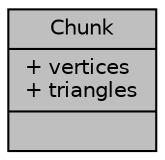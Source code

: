 digraph "Chunk"
{
 // LATEX_PDF_SIZE
  edge [fontname="Helvetica",fontsize="10",labelfontname="Helvetica",labelfontsize="10"];
  node [fontname="Helvetica",fontsize="10",shape=record];
  Node1 [label="{Chunk\n|+ vertices\l+ triangles\l|}",height=0.2,width=0.4,color="black", fillcolor="grey75", style="filled", fontcolor="black",tooltip="Represents a sub-mesh, it contains local vertices and triangles."];
}
